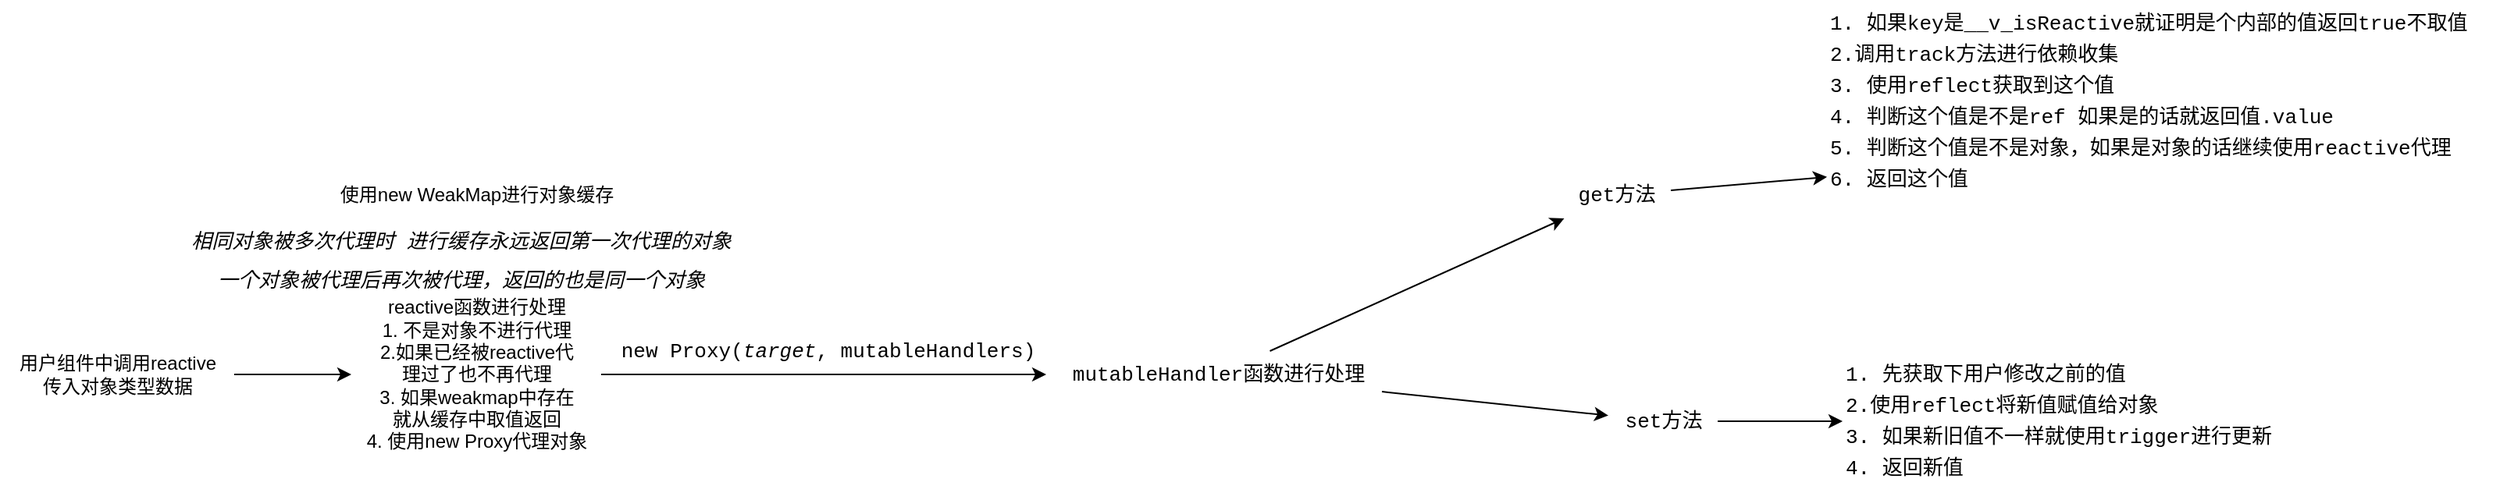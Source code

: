 <mxfile>
    <diagram id="uLZPEOT0xDVLSvmWztDx" name="Page-1">
        <mxGraphModel dx="800" dy="1695" grid="1" gridSize="10" guides="1" tooltips="1" connect="1" arrows="1" fold="1" page="1" pageScale="1" pageWidth="827" pageHeight="1169" math="0" shadow="0">
            <root>
                <mxCell id="0"/>
                <mxCell id="1" parent="0"/>
                <mxCell id="5" value="" style="edgeStyle=none;html=1;" edge="1" parent="1" source="3" target="4">
                    <mxGeometry relative="1" as="geometry"/>
                </mxCell>
                <mxCell id="3" value="用户组件中调用reactive&lt;br&gt;传入对象类型数据" style="text;html=1;align=center;verticalAlign=middle;resizable=0;points=[];autosize=1;strokeColor=none;fillColor=none;" vertex="1" parent="1">
                    <mxGeometry y="180" width="150" height="40" as="geometry"/>
                </mxCell>
                <mxCell id="10" value="" style="edgeStyle=none;html=1;fontColor=#000000;" edge="1" parent="1" source="4">
                    <mxGeometry relative="1" as="geometry">
                        <mxPoint x="670" y="200" as="targetPoint"/>
                    </mxGeometry>
                </mxCell>
                <mxCell id="4" value="reactive函数进行处理&lt;br&gt;1. 不是对象不进行代理&lt;br&gt;2.如果已经被reactive代&lt;br&gt;理过了也不再代理&lt;br&gt;3. 如果weakmap中存在&lt;br&gt;就从缓存中取值返回&lt;br&gt;4. 使用new Proxy代理对象" style="text;html=1;align=center;verticalAlign=middle;resizable=0;points=[];autosize=1;strokeColor=none;fillColor=none;" vertex="1" parent="1">
                    <mxGeometry x="225" y="145" width="160" height="110" as="geometry"/>
                </mxCell>
                <mxCell id="6" value="使用new WeakMap进行对象缓存" style="text;html=1;align=center;verticalAlign=middle;resizable=0;points=[];autosize=1;strokeColor=none;fillColor=none;" vertex="1" parent="1">
                    <mxGeometry x="205" y="70" width="200" height="30" as="geometry"/>
                </mxCell>
                <mxCell id="7" value="&lt;div style=&quot;font-family: Monaco, Menlo, &amp;quot;Courier New&amp;quot;, monospace, Menlo, Monaco, &amp;quot;Courier New&amp;quot;, monospace; font-size: 13px; line-height: 20px;&quot;&gt;&lt;span style=&quot;font-style: italic; background-color: rgb(255, 255, 255);&quot;&gt;相同对象被多次代理时 进行缓存永远返回第一次代理的对象&lt;/span&gt;&lt;/div&gt;" style="text;html=1;align=center;verticalAlign=middle;resizable=0;points=[];autosize=1;strokeColor=none;fillColor=none;" vertex="1" parent="1">
                    <mxGeometry x="110" y="100" width="370" height="30" as="geometry"/>
                </mxCell>
                <mxCell id="8" value="&lt;div style=&quot;font-family: Monaco, Menlo, &amp;quot;Courier New&amp;quot;, monospace, Menlo, Monaco, &amp;quot;Courier New&amp;quot;, monospace; font-size: 13px; line-height: 20px;&quot;&gt;&lt;span style=&quot;font-style: italic; background-color: rgb(255, 255, 255);&quot;&gt;一个对象被代理后再次被代理，返回的也是同一个对象&lt;/span&gt;&lt;/div&gt;" style="text;html=1;align=center;verticalAlign=middle;resizable=0;points=[];autosize=1;strokeColor=none;fillColor=none;fontColor=#000000;" vertex="1" parent="1">
                    <mxGeometry x="125" y="125" width="340" height="30" as="geometry"/>
                </mxCell>
                <mxCell id="11" value="&lt;div style=&quot;font-family: Monaco, Menlo, &amp;quot;Courier New&amp;quot;, monospace, Menlo, Monaco, &amp;quot;Courier New&amp;quot;, monospace; font-size: 13px; line-height: 20px;&quot;&gt;&lt;span style=&quot;background-color: rgb(255, 255, 255);&quot;&gt;new Proxy(&lt;span style=&quot;font-style: italic;&quot;&gt;target&lt;/span&gt;, mutableHandlers)&lt;/span&gt;&lt;/div&gt;" style="text;html=1;align=center;verticalAlign=middle;resizable=0;points=[];autosize=1;strokeColor=none;fillColor=none;fontColor=#000000;" vertex="1" parent="1">
                    <mxGeometry x="385" y="170" width="290" height="30" as="geometry"/>
                </mxCell>
                <mxCell id="14" value="" style="edgeStyle=none;html=1;fontColor=#000000;" edge="1" parent="1" source="12" target="13">
                    <mxGeometry relative="1" as="geometry"/>
                </mxCell>
                <mxCell id="16" value="" style="edgeStyle=none;html=1;fontColor=#000000;" edge="1" parent="1" source="12" target="15">
                    <mxGeometry relative="1" as="geometry"/>
                </mxCell>
                <mxCell id="12" value="&lt;div style=&quot;font-family: Monaco, Menlo, &amp;quot;Courier New&amp;quot;, monospace, Menlo, Monaco, &amp;quot;Courier New&amp;quot;, monospace; font-size: 13px; line-height: 20px;&quot;&gt;&lt;span style=&quot;background-color: rgb(255, 255, 255);&quot;&gt;mutableHandler函数进行处理&lt;/span&gt;&lt;/div&gt;" style="text;html=1;align=center;verticalAlign=middle;resizable=0;points=[];autosize=1;strokeColor=none;fillColor=none;fontColor=#000000;" vertex="1" parent="1">
                    <mxGeometry x="675" y="185" width="210" height="30" as="geometry"/>
                </mxCell>
                <mxCell id="18" value="" style="edgeStyle=none;html=1;fontColor=#000000;" edge="1" parent="1" source="13" target="17">
                    <mxGeometry relative="1" as="geometry"/>
                </mxCell>
                <mxCell id="13" value="&lt;div style=&quot;font-family: Monaco, Menlo, &amp;quot;Courier New&amp;quot;, monospace, Menlo, Monaco, &amp;quot;Courier New&amp;quot;, monospace; font-size: 13px; line-height: 20px;&quot;&gt;&lt;span style=&quot;background-color: rgb(255, 255, 255);&quot;&gt;get方法&lt;/span&gt;&lt;/div&gt;" style="text;html=1;align=center;verticalAlign=middle;resizable=0;points=[];autosize=1;strokeColor=none;fillColor=none;fontColor=#000000;" vertex="1" parent="1">
                    <mxGeometry x="1000" y="70" width="70" height="30" as="geometry"/>
                </mxCell>
                <mxCell id="20" value="" style="edgeStyle=none;html=1;fontColor=#000000;" edge="1" parent="1" source="15" target="19">
                    <mxGeometry relative="1" as="geometry"/>
                </mxCell>
                <mxCell id="15" value="&lt;div style=&quot;font-family: Monaco, Menlo, &amp;quot;Courier New&amp;quot;, monospace, Menlo, Monaco, &amp;quot;Courier New&amp;quot;, monospace; font-size: 13px; line-height: 20px;&quot;&gt;&lt;span style=&quot;background-color: rgb(255, 255, 255);&quot;&gt;set方法&lt;/span&gt;&lt;/div&gt;" style="text;html=1;align=center;verticalAlign=middle;resizable=0;points=[];autosize=1;strokeColor=none;fillColor=none;fontColor=#000000;" vertex="1" parent="1">
                    <mxGeometry x="1030" y="215" width="70" height="30" as="geometry"/>
                </mxCell>
                <mxCell id="17" value="&lt;div style=&quot;font-family: Monaco, Menlo, &amp;quot;Courier New&amp;quot;, monospace, Menlo, Monaco, &amp;quot;Courier New&amp;quot;, monospace; font-size: 13px; line-height: 20px;&quot;&gt;&lt;span style=&quot;background-color: rgb(255, 255, 255);&quot;&gt;1. 如果key是__v_isReactive就证明是个内部的值返回true不取值&lt;/span&gt;&lt;/div&gt;&lt;div style=&quot;font-family: Monaco, Menlo, &amp;quot;Courier New&amp;quot;, monospace, Menlo, Monaco, &amp;quot;Courier New&amp;quot;, monospace; font-size: 13px; line-height: 20px;&quot;&gt;&lt;span style=&quot;background-color: rgb(255, 255, 255);&quot;&gt;2.调用track方法进行依赖收集&lt;/span&gt;&lt;/div&gt;&lt;div style=&quot;font-family: Monaco, Menlo, &amp;quot;Courier New&amp;quot;, monospace, Menlo, Monaco, &amp;quot;Courier New&amp;quot;, monospace; font-size: 13px; line-height: 20px;&quot;&gt;&lt;span style=&quot;background-color: rgb(255, 255, 255);&quot;&gt;3. 使用reflect获取到这个值&lt;/span&gt;&lt;/div&gt;&lt;div style=&quot;font-family: Monaco, Menlo, &amp;quot;Courier New&amp;quot;, monospace, Menlo, Monaco, &amp;quot;Courier New&amp;quot;, monospace; font-size: 13px; line-height: 20px;&quot;&gt;&lt;span style=&quot;background-color: rgb(255, 255, 255);&quot;&gt;4. 判断这个值是不是ref 如果是的话就返回值.value&lt;/span&gt;&lt;/div&gt;&lt;div style=&quot;font-family: Monaco, Menlo, &amp;quot;Courier New&amp;quot;, monospace, Menlo, Monaco, &amp;quot;Courier New&amp;quot;, monospace; font-size: 13px; line-height: 20px;&quot;&gt;&lt;span style=&quot;background-color: rgb(255, 255, 255);&quot;&gt;5. 判断这个值是不是对象，如果是对象的话继续使用reactive代理&lt;/span&gt;&lt;/div&gt;&lt;div style=&quot;font-family: Monaco, Menlo, &amp;quot;Courier New&amp;quot;, monospace, Menlo, Monaco, &amp;quot;Courier New&amp;quot;, monospace; font-size: 13px; line-height: 20px;&quot;&gt;&lt;span style=&quot;background-color: rgb(255, 255, 255);&quot;&gt;6. 返回这个值&lt;/span&gt;&lt;/div&gt;&lt;div style=&quot;font-family: Monaco, Menlo, &amp;quot;Courier New&amp;quot;, monospace, Menlo, Monaco, &amp;quot;Courier New&amp;quot;, monospace; font-size: 13px; line-height: 20px;&quot;&gt;&lt;span style=&quot;background-color: rgb(255, 255, 255);&quot;&gt;&lt;br&gt;&lt;/span&gt;&lt;/div&gt;&lt;div style=&quot;font-family: Monaco, Menlo, &amp;quot;Courier New&amp;quot;, monospace, Menlo, Monaco, &amp;quot;Courier New&amp;quot;, monospace; font-size: 13px; line-height: 20px;&quot;&gt;&lt;span style=&quot;background-color: rgb(255, 255, 255);&quot;&gt;&lt;br&gt;&lt;/span&gt;&lt;/div&gt;&lt;div style=&quot;font-family: Monaco, Menlo, &amp;quot;Courier New&amp;quot;, monospace, Menlo, Monaco, &amp;quot;Courier New&amp;quot;, monospace; font-size: 13px; line-height: 20px;&quot;&gt;&lt;span style=&quot;background-color: rgb(255, 255, 255);&quot;&gt;&lt;br&gt;&lt;/span&gt;&lt;/div&gt;" style="text;html=1;align=left;verticalAlign=middle;resizable=0;points=[];autosize=1;strokeColor=none;fillColor=none;fontColor=#000000;" vertex="1" parent="1">
                    <mxGeometry x="1170" y="-40" width="430" height="190" as="geometry"/>
                </mxCell>
                <mxCell id="19" value="&lt;div style=&quot;font-family: Monaco, Menlo, &amp;quot;Courier New&amp;quot;, monospace, Menlo, Monaco, &amp;quot;Courier New&amp;quot;, monospace; font-size: 13px; line-height: 20px;&quot;&gt;&lt;span style=&quot;background-color: rgb(255, 255, 255);&quot;&gt;1. 先获取下用户修改之前的值&lt;/span&gt;&lt;/div&gt;&lt;div style=&quot;font-family: Monaco, Menlo, &amp;quot;Courier New&amp;quot;, monospace, Menlo, Monaco, &amp;quot;Courier New&amp;quot;, monospace; font-size: 13px; line-height: 20px;&quot;&gt;&lt;span style=&quot;background-color: rgb(255, 255, 255);&quot;&gt;2.使用reflect将新值赋值给对象&lt;/span&gt;&lt;/div&gt;&lt;div style=&quot;font-family: Monaco, Menlo, &amp;quot;Courier New&amp;quot;, monospace, Menlo, Monaco, &amp;quot;Courier New&amp;quot;, monospace; font-size: 13px; line-height: 20px;&quot;&gt;&lt;span style=&quot;background-color: rgb(255, 255, 255);&quot;&gt;3. 如果新旧值不一样就使用trigger进行更新&lt;/span&gt;&lt;/div&gt;&lt;div style=&quot;font-family: Monaco, Menlo, &amp;quot;Courier New&amp;quot;, monospace, Menlo, Monaco, &amp;quot;Courier New&amp;quot;, monospace; font-size: 13px; line-height: 20px;&quot;&gt;&lt;span style=&quot;background-color: rgb(255, 255, 255);&quot;&gt;4. 返回新值&lt;/span&gt;&lt;/div&gt;" style="text;html=1;align=left;verticalAlign=middle;resizable=0;points=[];autosize=1;strokeColor=none;fillColor=none;fontColor=#000000;" vertex="1" parent="1">
                    <mxGeometry x="1180" y="185" width="300" height="90" as="geometry"/>
                </mxCell>
            </root>
        </mxGraphModel>
    </diagram>
</mxfile>